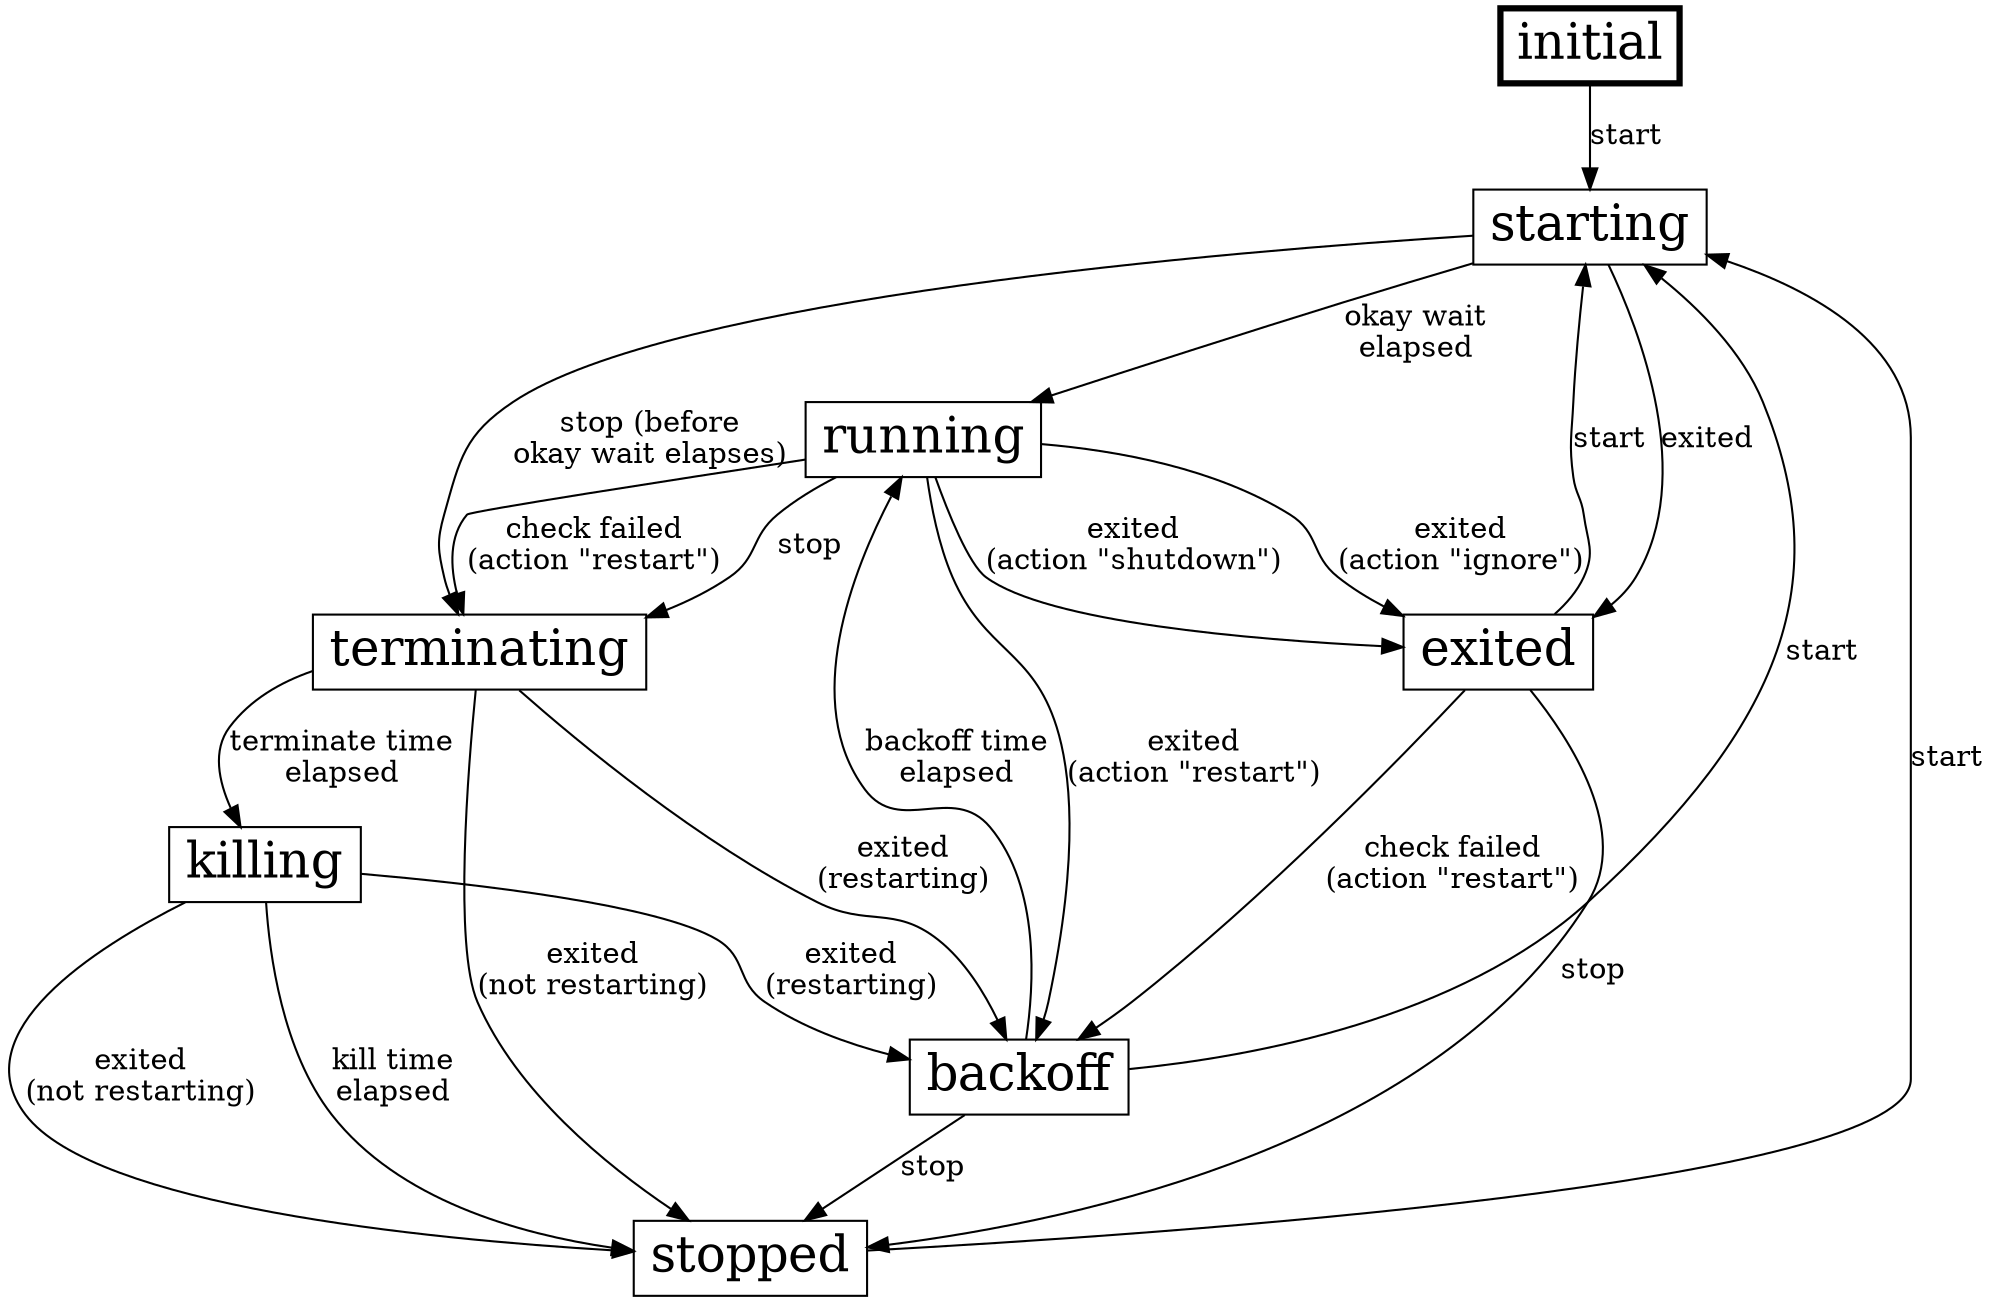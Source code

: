 # Create SVG with the following graphviz command:
#
# dot -Tsvg internals/overlord/servstate/state-diagram.dot -o ./internals/overlord/servstate/state-diagram.svg

digraph service_state_machine {
    node [penwidth=3 shape=box fontsize=24] initial
    node [penwidth=1]
    initial -> starting [label="start"]
    starting -> running [label="okay wait\nelapsed"]
    starting -> terminating [label="stop (before\nokay wait elapses)"]
    running -> terminating [label="stop"]
    running -> terminating [label="check failed\n(action \"restart\")"]
    terminating -> killing [label="terminate time\nelapsed"]
    {terminating, killing} -> stopped [label="exited\n(not restarting)"]
    {terminating, killing} -> backoff [label="exited\n(restarting)"]
    exited -> stopped [label="stop"]
    starting -> exited [label="exited"]
    {backoff, stopped, exited} -> starting [label="start"]
    running -> exited [label="exited\n(action \"ignore\")"]
    running -> exited [label="exited\n(action \"shutdown\")"]
    running -> backoff [label="exited\n(action \"restart\")"]
    backoff -> stopped [label="stop"]
    backoff -> running [label="backoff time\nelapsed"]
    killing -> stopped [label="kill time\nelapsed"]
    exited -> backoff [label="check failed\n(action \"restart\")"]
}